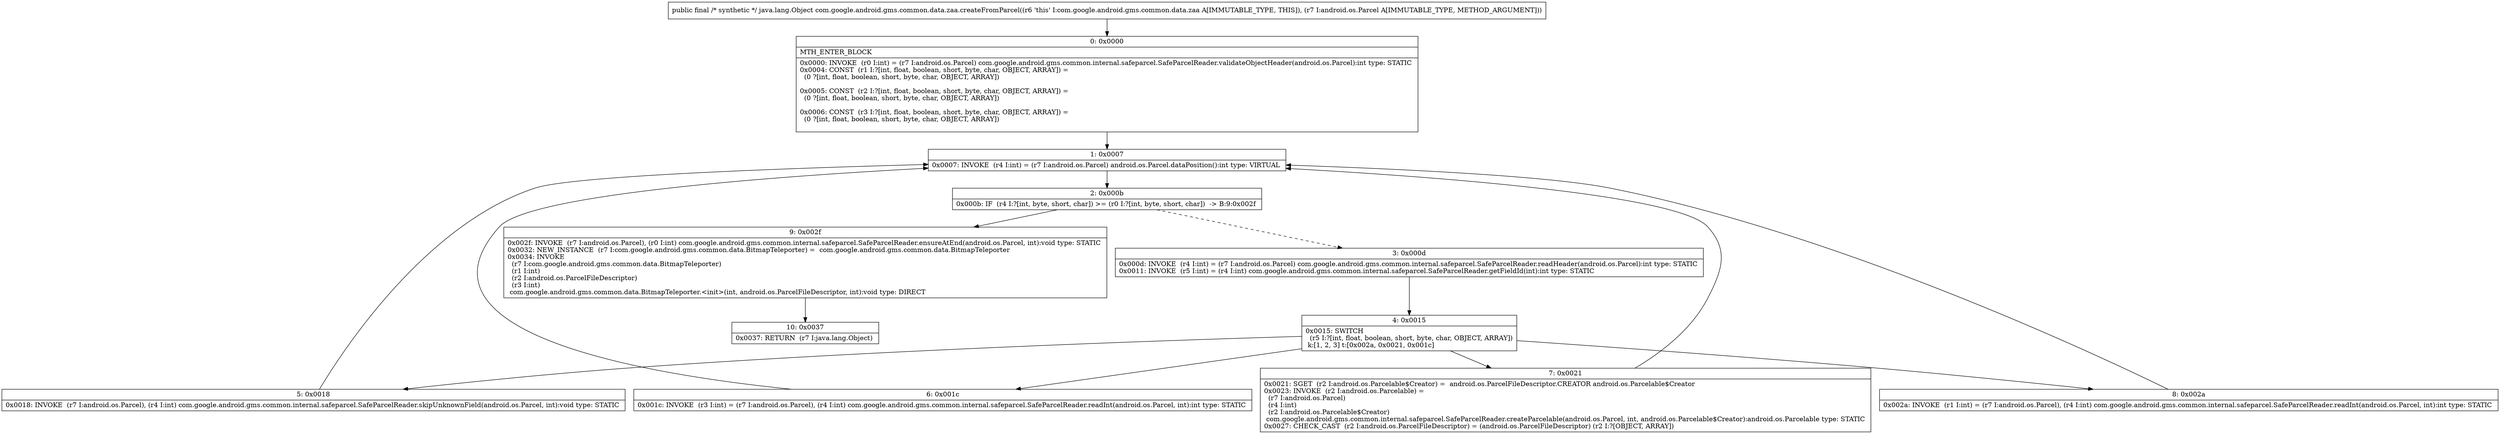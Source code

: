 digraph "CFG forcom.google.android.gms.common.data.zaa.createFromParcel(Landroid\/os\/Parcel;)Ljava\/lang\/Object;" {
Node_0 [shape=record,label="{0\:\ 0x0000|MTH_ENTER_BLOCK\l|0x0000: INVOKE  (r0 I:int) = (r7 I:android.os.Parcel) com.google.android.gms.common.internal.safeparcel.SafeParcelReader.validateObjectHeader(android.os.Parcel):int type: STATIC \l0x0004: CONST  (r1 I:?[int, float, boolean, short, byte, char, OBJECT, ARRAY]) = \l  (0 ?[int, float, boolean, short, byte, char, OBJECT, ARRAY])\l \l0x0005: CONST  (r2 I:?[int, float, boolean, short, byte, char, OBJECT, ARRAY]) = \l  (0 ?[int, float, boolean, short, byte, char, OBJECT, ARRAY])\l \l0x0006: CONST  (r3 I:?[int, float, boolean, short, byte, char, OBJECT, ARRAY]) = \l  (0 ?[int, float, boolean, short, byte, char, OBJECT, ARRAY])\l \l}"];
Node_1 [shape=record,label="{1\:\ 0x0007|0x0007: INVOKE  (r4 I:int) = (r7 I:android.os.Parcel) android.os.Parcel.dataPosition():int type: VIRTUAL \l}"];
Node_2 [shape=record,label="{2\:\ 0x000b|0x000b: IF  (r4 I:?[int, byte, short, char]) \>= (r0 I:?[int, byte, short, char])  \-\> B:9:0x002f \l}"];
Node_3 [shape=record,label="{3\:\ 0x000d|0x000d: INVOKE  (r4 I:int) = (r7 I:android.os.Parcel) com.google.android.gms.common.internal.safeparcel.SafeParcelReader.readHeader(android.os.Parcel):int type: STATIC \l0x0011: INVOKE  (r5 I:int) = (r4 I:int) com.google.android.gms.common.internal.safeparcel.SafeParcelReader.getFieldId(int):int type: STATIC \l}"];
Node_4 [shape=record,label="{4\:\ 0x0015|0x0015: SWITCH  \l  (r5 I:?[int, float, boolean, short, byte, char, OBJECT, ARRAY])\l k:[1, 2, 3] t:[0x002a, 0x0021, 0x001c] \l}"];
Node_5 [shape=record,label="{5\:\ 0x0018|0x0018: INVOKE  (r7 I:android.os.Parcel), (r4 I:int) com.google.android.gms.common.internal.safeparcel.SafeParcelReader.skipUnknownField(android.os.Parcel, int):void type: STATIC \l}"];
Node_6 [shape=record,label="{6\:\ 0x001c|0x001c: INVOKE  (r3 I:int) = (r7 I:android.os.Parcel), (r4 I:int) com.google.android.gms.common.internal.safeparcel.SafeParcelReader.readInt(android.os.Parcel, int):int type: STATIC \l}"];
Node_7 [shape=record,label="{7\:\ 0x0021|0x0021: SGET  (r2 I:android.os.Parcelable$Creator) =  android.os.ParcelFileDescriptor.CREATOR android.os.Parcelable$Creator \l0x0023: INVOKE  (r2 I:android.os.Parcelable) = \l  (r7 I:android.os.Parcel)\l  (r4 I:int)\l  (r2 I:android.os.Parcelable$Creator)\l com.google.android.gms.common.internal.safeparcel.SafeParcelReader.createParcelable(android.os.Parcel, int, android.os.Parcelable$Creator):android.os.Parcelable type: STATIC \l0x0027: CHECK_CAST  (r2 I:android.os.ParcelFileDescriptor) = (android.os.ParcelFileDescriptor) (r2 I:?[OBJECT, ARRAY]) \l}"];
Node_8 [shape=record,label="{8\:\ 0x002a|0x002a: INVOKE  (r1 I:int) = (r7 I:android.os.Parcel), (r4 I:int) com.google.android.gms.common.internal.safeparcel.SafeParcelReader.readInt(android.os.Parcel, int):int type: STATIC \l}"];
Node_9 [shape=record,label="{9\:\ 0x002f|0x002f: INVOKE  (r7 I:android.os.Parcel), (r0 I:int) com.google.android.gms.common.internal.safeparcel.SafeParcelReader.ensureAtEnd(android.os.Parcel, int):void type: STATIC \l0x0032: NEW_INSTANCE  (r7 I:com.google.android.gms.common.data.BitmapTeleporter) =  com.google.android.gms.common.data.BitmapTeleporter \l0x0034: INVOKE  \l  (r7 I:com.google.android.gms.common.data.BitmapTeleporter)\l  (r1 I:int)\l  (r2 I:android.os.ParcelFileDescriptor)\l  (r3 I:int)\l com.google.android.gms.common.data.BitmapTeleporter.\<init\>(int, android.os.ParcelFileDescriptor, int):void type: DIRECT \l}"];
Node_10 [shape=record,label="{10\:\ 0x0037|0x0037: RETURN  (r7 I:java.lang.Object) \l}"];
MethodNode[shape=record,label="{public final \/* synthetic *\/ java.lang.Object com.google.android.gms.common.data.zaa.createFromParcel((r6 'this' I:com.google.android.gms.common.data.zaa A[IMMUTABLE_TYPE, THIS]), (r7 I:android.os.Parcel A[IMMUTABLE_TYPE, METHOD_ARGUMENT])) }"];
MethodNode -> Node_0;
Node_0 -> Node_1;
Node_1 -> Node_2;
Node_2 -> Node_3[style=dashed];
Node_2 -> Node_9;
Node_3 -> Node_4;
Node_4 -> Node_5;
Node_4 -> Node_6;
Node_4 -> Node_7;
Node_4 -> Node_8;
Node_5 -> Node_1;
Node_6 -> Node_1;
Node_7 -> Node_1;
Node_8 -> Node_1;
Node_9 -> Node_10;
}

